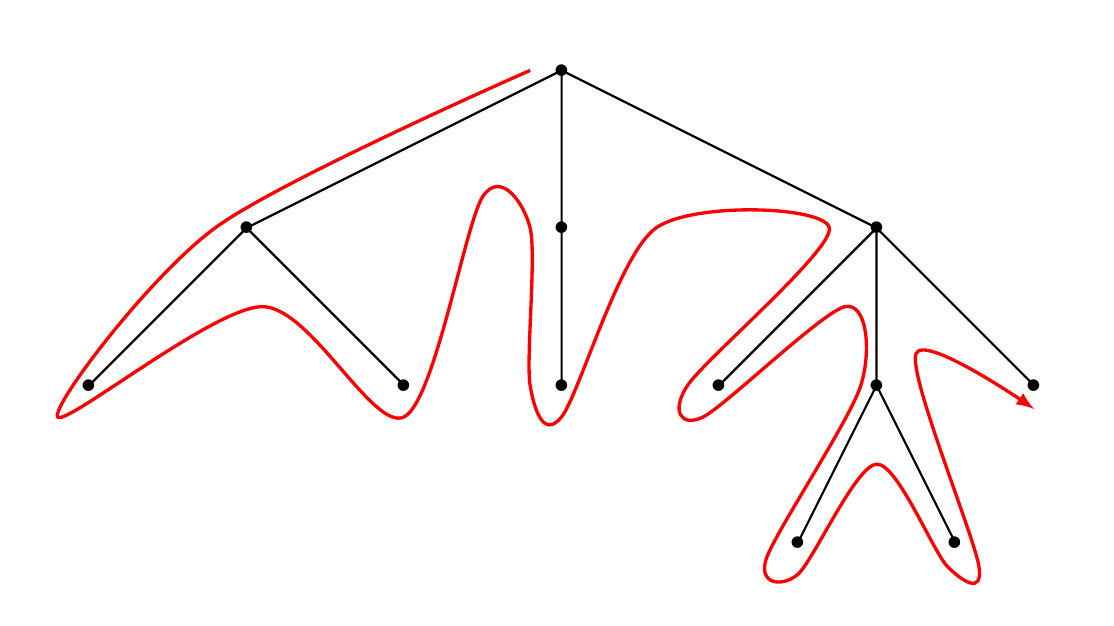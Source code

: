 ﻿  \begin{tikzpicture}[scale=2]
    % define points
    \path
      (0,0) coordinate(R)
      +(-2,-1) coordinate(V1)
      +(0,-1) coordinate(V2)
      +(2,-1) coordinate(V3)
      (V1)
      +(-1,-1) coordinate(V11)
     +(1,-1) coordinate(V12)
      (V2)
      +(0,-1) coordinate(V21)      
      (V3)
      +(-1,-1) coordinate(V31)      
      +(0,-1) coordinate(V32)      
      +(1,-1) coordinate(V33)   
      (V32)
      +(-0.5,-1) coordinate(V321)
      +(0.5,-1) coordinate(V322)
    ;
    % draw lines
    \draw[thick]
      (R) -- (V1)
      (R) -- (V2)
      (R) -- (V3)
      (V1) -- (V11)
      (V1) -- (V12)
      (V2) -- (V21)
      (V3) -- (V31)
      (V3) -- (V32)
      (V3) -- (V33)
      (V32) -- (V321)
      (V32) -- (V322)
    ;
    % draw points
    \path  foreach \v in {R,V1,V2,V3,V11,V12,V21,V31,V32,V33,V321,V322}{
      (\v) node[scale=4,black]{.}
    };
    % path
   \draw [red, very thick, ->,-latex] 
   plot [smooth, tension=0.5] coordinates { 
   ($(R)+(-0.2,0)$)  
   ($(V1)+(-0.2,0)$)
   ($(V11)+(-0.2,-0.2)$)  
   ($(V1)+(0.1,-0.5)$)
   ($(V12)+(-0,-0.2)$)
   ($(R)+(-0.5,-0.8)$)  
   ($(V2)+(-0.2,0)$)  
   ($(V21)+(-0.2,0)$)
   ($(V21)+(0,-0.2)$)
   ($(V2)+(0.6,0)$)  
   ($(V3)+(-0.3,0)$)  
   ($(V31)+(-0.2,0)$)
   ($(V31)+(-0.1,-0.2)$)
   ($(V3)+(-0.2,-0.5)$) 
   ($(V32)+(-0.1,0)$) 
   ($(V321)+(-0.2,-0.1)$) 
   ($(V321)+(0,-0.2)$) 
   ($(V32)+(0,-0.5)$) 
   ($(V322)+(-0.05,-0.15)$) 
   ($(V322)+(0.15,-0.15)$) 
   ($(V32)+(0.25,0.2)$) 
   ($(V33)+(0,-0.15)$) 
  };
  \end{tikzpicture}